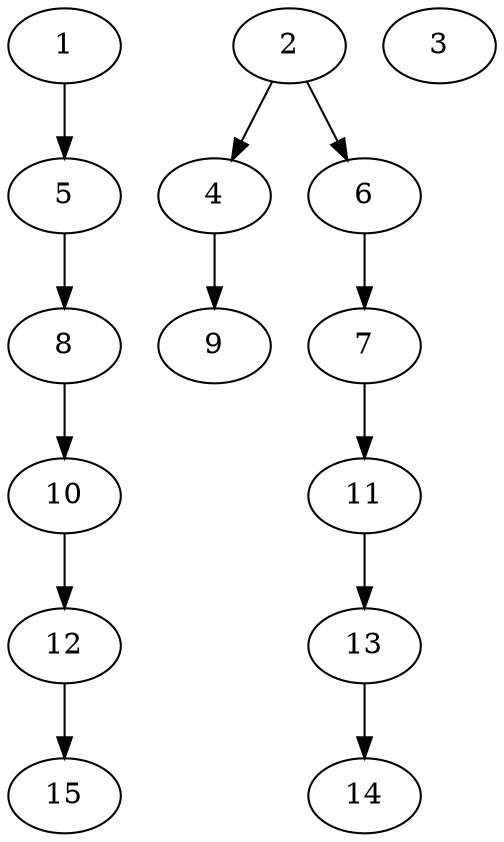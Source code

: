 // DAG (tier=1-easy, mode=compute, n=15, ccr=0.264, fat=0.487, density=0.365, regular=0.607, jump=0.057, mindata=262144, maxdata=2097152)
// DAG automatically generated by daggen at Sun Aug 24 16:33:32 2025
// /home/ermia/Project/Environments/daggen/bin/daggen --dot --ccr 0.264 --fat 0.487 --regular 0.607 --density 0.365 --jump 0.057 --mindata 262144 --maxdata 2097152 -n 15 
digraph G {
  1 [size="8995589733727862784", alpha="0.11", expect_size="4497794866863931392"]
  1 -> 5 [size ="34602680844288"]
  2 [size="84831179252323", alpha="0.01", expect_size="42415589626161"]
  2 -> 4 [size ="2347476451328"]
  2 -> 6 [size ="2347476451328"]
  3 [size="836776761736008", alpha="0.18", expect_size="418388380868004"]
  4 [size="3652947063378804736", alpha="0.00", expect_size="1826473531689402368"]
  4 -> 9 [size ="18975165513728"]
  5 [size="251896626025453", alpha="0.13", expect_size="125948313012726"]
  5 -> 8 [size ="6132282163200"]
  6 [size="2469571835461632000", alpha="0.07", expect_size="1234785917730816000"]
  6 -> 7 [size ="14616310579200"]
  7 [size="15374224526029550", alpha="0.05", expect_size="7687112263014775"]
  7 -> 11 [size ="7714843394048"]
  8 [size="44862998212247552", alpha="0.01", expect_size="22431499106123776"]
  8 -> 10 [size ="1010063900672"]
  9 [size="6809572774037907", alpha="0.07", expect_size="3404786387018953"]
  10 [size="1603387749530861568", alpha="0.04", expect_size="801693874765430784"]
  10 -> 12 [size ="10959288532992"]
  11 [size="660640848059928", alpha="0.05", expect_size="330320424029964"]
  11 -> 13 [size ="13487405268992"]
  12 [size="1523323216752709", alpha="0.06", expect_size="761661608376354"]
  12 -> 15 [size ="31799610703872"]
  13 [size="91871742236745", alpha="0.18", expect_size="45935871118372"]
  13 -> 14 [size ="5355295735808"]
  14 [size="7364795170816000000", alpha="0.06", expect_size="3682397585408000000"]
  15 [size="1684683235180675072", alpha="0.11", expect_size="842341617590337536"]
}